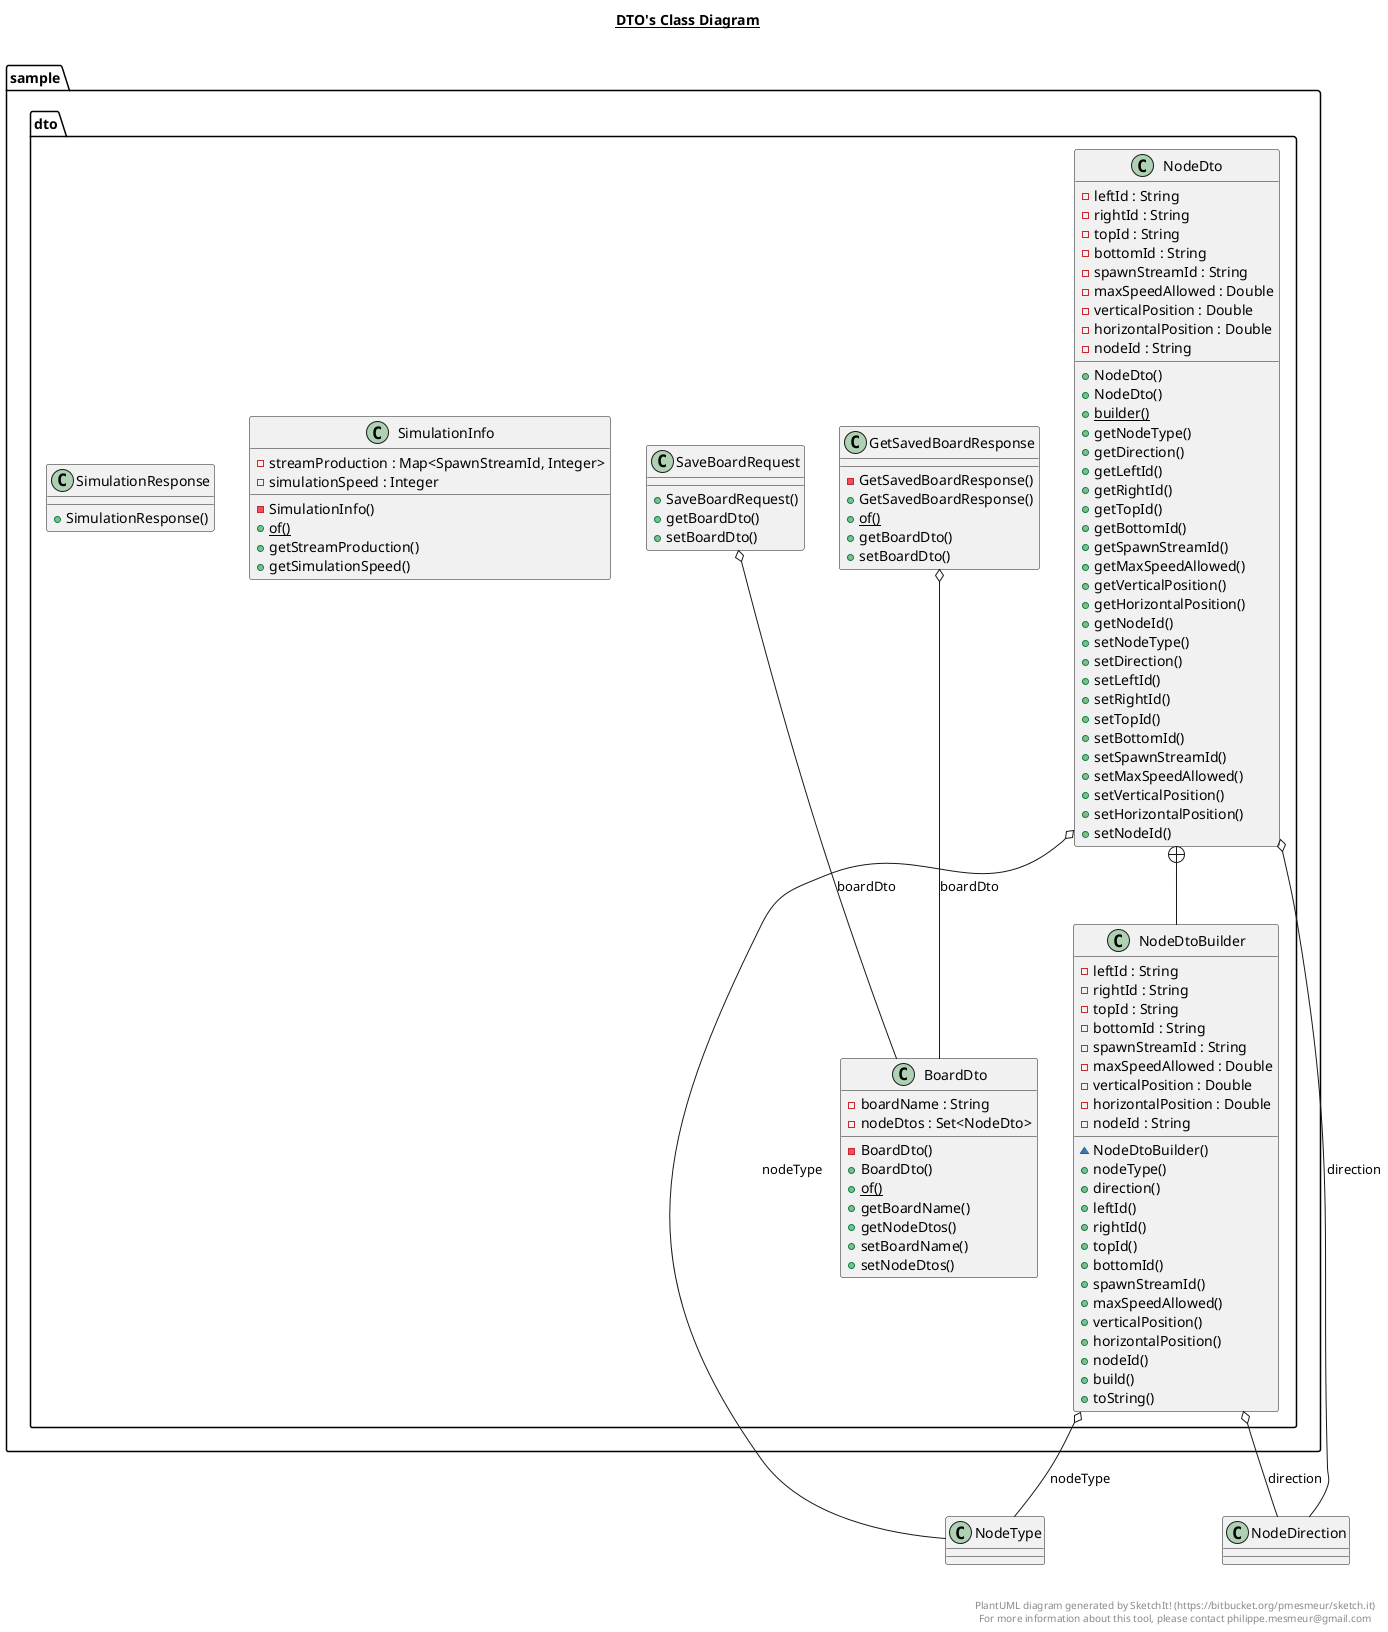 @startuml

title __DTO's Class Diagram__\n

  package sample {
    package sample.dto {
      class BoardDto {
          - boardName : String
          - nodeDtos : Set<NodeDto>
          - BoardDto()
          + BoardDto()
          {static} + of()
          + getBoardName()
          + getNodeDtos()
          + setBoardName()
          + setNodeDtos()
      }
    }
  }
  

  package sample {
    package sample.dto {
      class GetSavedBoardResponse {
          - GetSavedBoardResponse()
          + GetSavedBoardResponse()
          {static} + of()
          + getBoardDto()
          + setBoardDto()
      }
    }
  }
  

  package sample {
    package sample.dto {
      class NodeDto {
          - leftId : String
          - rightId : String
          - topId : String
          - bottomId : String
          - spawnStreamId : String
          - maxSpeedAllowed : Double
          - verticalPosition : Double
          - horizontalPosition : Double
          - nodeId : String
          + NodeDto()
          + NodeDto()
          {static} + builder()
          + getNodeType()
          + getDirection()
          + getLeftId()
          + getRightId()
          + getTopId()
          + getBottomId()
          + getSpawnStreamId()
          + getMaxSpeedAllowed()
          + getVerticalPosition()
          + getHorizontalPosition()
          + getNodeId()
          + setNodeType()
          + setDirection()
          + setLeftId()
          + setRightId()
          + setTopId()
          + setBottomId()
          + setSpawnStreamId()
          + setMaxSpeedAllowed()
          + setVerticalPosition()
          + setHorizontalPosition()
          + setNodeId()
      }
    }
  }
  

  package sample {
    package sample.dto {
      class NodeDtoBuilder {
          - leftId : String
          - rightId : String
          - topId : String
          - bottomId : String
          - spawnStreamId : String
          - maxSpeedAllowed : Double
          - verticalPosition : Double
          - horizontalPosition : Double
          - nodeId : String
          ~ NodeDtoBuilder()
          + nodeType()
          + direction()
          + leftId()
          + rightId()
          + topId()
          + bottomId()
          + spawnStreamId()
          + maxSpeedAllowed()
          + verticalPosition()
          + horizontalPosition()
          + nodeId()
          + build()
          + toString()
      }
    }
  }
  

  package sample {
    package sample.dto {
      class SaveBoardRequest {
          + SaveBoardRequest()
          + getBoardDto()
          + setBoardDto()
      }
    }
  }
  

  package sample {
    package sample.dto {
      class SimulationInfo {
          - streamProduction : Map<SpawnStreamId, Integer>
          - simulationSpeed : Integer
          - SimulationInfo()
          {static} + of()
          + getStreamProduction()
          + getSimulationSpeed()
      }
    }
  }
  

  package sample {
    package sample.dto {
      class SimulationResponse {
          + SimulationResponse()
      }
    }
  }
  

  GetSavedBoardResponse o-- BoardDto : boardDto
  NodeDto o-- NodeType : nodeType
  NodeDto o-- NodeDirection : direction
  NodeDto +-down- NodeDtoBuilder
  NodeDtoBuilder o-- NodeType : nodeType
  NodeDtoBuilder o-- NodeDirection : direction
  SaveBoardRequest o-- BoardDto : boardDto


right footer


PlantUML diagram generated by SketchIt! (https://bitbucket.org/pmesmeur/sketch.it)
For more information about this tool, please contact philippe.mesmeur@gmail.com
endfooter

@enduml
